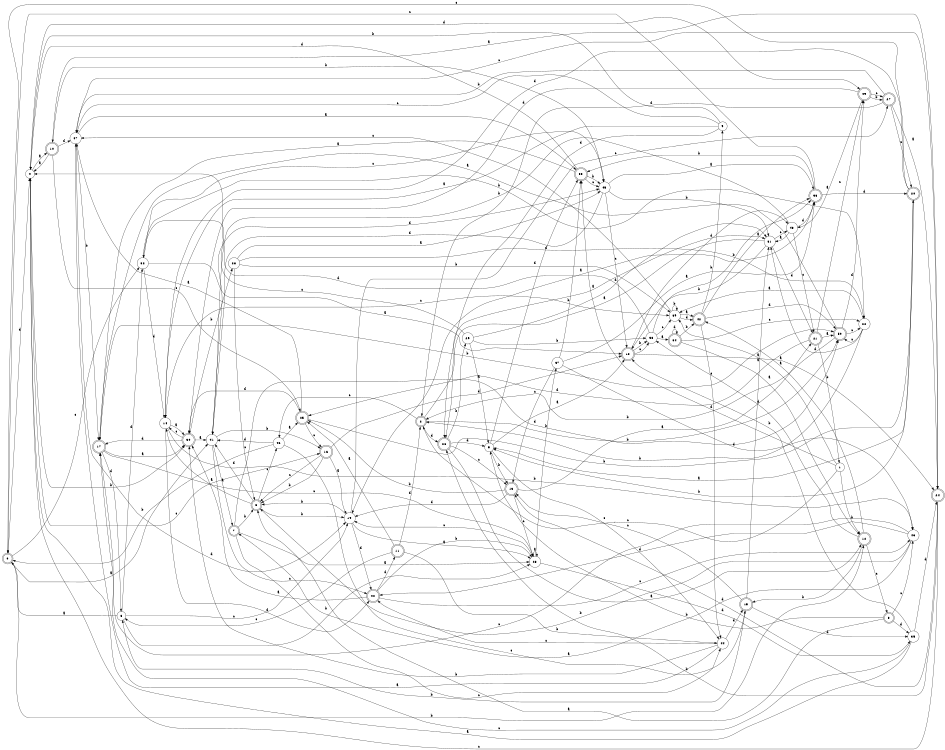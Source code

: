 digraph n41_4 {
__start0 [label="" shape="none"];

rankdir=LR;
size="8,5";

s0 [style="rounded,filled", color="black", fillcolor="white" shape="doublecircle", label="0"];
s1 [style="filled", color="black", fillcolor="white" shape="circle", label="1"];
s2 [style="rounded,filled", color="black", fillcolor="white" shape="doublecircle", label="2"];
s3 [style="rounded,filled", color="black", fillcolor="white" shape="doublecircle", label="3"];
s4 [style="filled", color="black", fillcolor="white" shape="circle", label="4"];
s5 [style="filled", color="black", fillcolor="white" shape="circle", label="5"];
s6 [style="filled", color="black", fillcolor="white" shape="circle", label="6"];
s7 [style="rounded,filled", color="black", fillcolor="white" shape="doublecircle", label="7"];
s8 [style="rounded,filled", color="black", fillcolor="white" shape="doublecircle", label="8"];
s9 [style="filled", color="black", fillcolor="white" shape="circle", label="9"];
s10 [style="rounded,filled", color="black", fillcolor="white" shape="doublecircle", label="10"];
s11 [style="rounded,filled", color="black", fillcolor="white" shape="doublecircle", label="11"];
s12 [style="rounded,filled", color="black", fillcolor="white" shape="doublecircle", label="12"];
s13 [style="rounded,filled", color="black", fillcolor="white" shape="doublecircle", label="13"];
s14 [style="filled", color="black", fillcolor="white" shape="circle", label="14"];
s15 [style="rounded,filled", color="black", fillcolor="white" shape="doublecircle", label="15"];
s16 [style="rounded,filled", color="black", fillcolor="white" shape="doublecircle", label="16"];
s17 [style="rounded,filled", color="black", fillcolor="white" shape="doublecircle", label="17"];
s18 [style="rounded,filled", color="black", fillcolor="white" shape="doublecircle", label="18"];
s19 [style="filled", color="black", fillcolor="white" shape="circle", label="19"];
s20 [style="rounded,filled", color="black", fillcolor="white" shape="doublecircle", label="20"];
s21 [style="rounded,filled", color="black", fillcolor="white" shape="doublecircle", label="21"];
s22 [style="filled", color="black", fillcolor="white" shape="circle", label="22"];
s23 [style="filled", color="black", fillcolor="white" shape="circle", label="23"];
s24 [style="rounded,filled", color="black", fillcolor="white" shape="doublecircle", label="24"];
s25 [style="rounded,filled", color="black", fillcolor="white" shape="doublecircle", label="25"];
s26 [style="rounded,filled", color="black", fillcolor="white" shape="doublecircle", label="26"];
s27 [style="rounded,filled", color="black", fillcolor="white" shape="doublecircle", label="27"];
s28 [style="filled", color="black", fillcolor="white" shape="circle", label="28"];
s29 [style="filled", color="black", fillcolor="white" shape="circle", label="29"];
s30 [style="rounded,filled", color="black", fillcolor="white" shape="doublecircle", label="30"];
s31 [style="filled", color="black", fillcolor="white" shape="circle", label="31"];
s32 [style="filled", color="black", fillcolor="white" shape="circle", label="32"];
s33 [style="rounded,filled", color="black", fillcolor="white" shape="doublecircle", label="33"];
s34 [style="rounded,filled", color="black", fillcolor="white" shape="doublecircle", label="34"];
s35 [style="filled", color="black", fillcolor="white" shape="circle", label="35"];
s36 [style="rounded,filled", color="black", fillcolor="white" shape="doublecircle", label="36"];
s37 [style="filled", color="black", fillcolor="white" shape="circle", label="37"];
s38 [style="filled", color="black", fillcolor="white" shape="circle", label="38"];
s39 [style="filled", color="black", fillcolor="white" shape="circle", label="39"];
s40 [style="rounded,filled", color="black", fillcolor="white" shape="doublecircle", label="40"];
s41 [style="filled", color="black", fillcolor="white" shape="circle", label="41"];
s42 [style="rounded,filled", color="black", fillcolor="white" shape="doublecircle", label="42"];
s43 [style="filled", color="black", fillcolor="white" shape="circle", label="43"];
s44 [style="filled", color="black", fillcolor="white" shape="circle", label="44"];
s45 [style="filled", color="black", fillcolor="white" shape="circle", label="45"];
s46 [style="filled", color="black", fillcolor="white" shape="circle", label="46"];
s47 [style="filled", color="black", fillcolor="white" shape="circle", label="47"];
s48 [style="filled", color="black", fillcolor="white" shape="circle", label="48"];
s49 [style="rounded,filled", color="black", fillcolor="white" shape="doublecircle", label="49"];
s50 [style="rounded,filled", color="black", fillcolor="white" shape="doublecircle", label="50"];
s0 -> s41 [label="a"];
s0 -> s12 [label="b"];
s0 -> s32 [label="c"];
s0 -> s4 [label="d"];
s1 -> s39 [label="a"];
s1 -> s12 [label="b"];
s1 -> s2 [label="c"];
s1 -> s33 [label="d"];
s2 -> s31 [label="a"];
s2 -> s50 [label="b"];
s2 -> s46 [label="c"];
s2 -> s26 [label="d"];
s3 -> s14 [label="a"];
s3 -> s19 [label="b"];
s3 -> s46 [label="c"];
s3 -> s41 [label="d"];
s4 -> s10 [label="a"];
s4 -> s30 [label="b"];
s4 -> s16 [label="c"];
s4 -> s49 [label="d"];
s5 -> s18 [label="a"];
s5 -> s13 [label="b"];
s5 -> s44 [label="c"];
s5 -> s33 [label="d"];
s6 -> s0 [label="a"];
s6 -> s23 [label="b"];
s6 -> s19 [label="c"];
s6 -> s32 [label="d"];
s7 -> s23 [label="a"];
s7 -> s3 [label="b"];
s7 -> s44 [label="c"];
s7 -> s50 [label="d"];
s8 -> s3 [label="a"];
s8 -> s5 [label="b"];
s8 -> s43 [label="c"];
s8 -> s35 [label="d"];
s9 -> s14 [label="a"];
s9 -> s4 [label="b"];
s9 -> s47 [label="c"];
s9 -> s26 [label="d"];
s10 -> s4 [label="a"];
s10 -> s45 [label="b"];
s10 -> s25 [label="c"];
s10 -> s47 [label="d"];
s11 -> s25 [label="a"];
s11 -> s44 [label="b"];
s11 -> s6 [label="c"];
s11 -> s2 [label="d"];
s12 -> s42 [label="a"];
s12 -> s15 [label="b"];
s12 -> s8 [label="c"];
s12 -> s38 [label="d"];
s13 -> s21 [label="a"];
s13 -> s25 [label="b"];
s13 -> s23 [label="c"];
s13 -> s19 [label="d"];
s14 -> s30 [label="a"];
s14 -> s43 [label="b"];
s14 -> s39 [label="c"];
s14 -> s40 [label="d"];
s15 -> s31 [label="a"];
s15 -> s6 [label="b"];
s15 -> s13 [label="c"];
s15 -> s35 [label="d"];
s16 -> s19 [label="a"];
s16 -> s3 [label="b"];
s16 -> s3 [label="c"];
s16 -> s18 [label="d"];
s17 -> s30 [label="a"];
s17 -> s50 [label="b"];
s17 -> s23 [label="c"];
s17 -> s6 [label="d"];
s18 -> s24 [label="a"];
s18 -> s38 [label="b"];
s18 -> s38 [label="c"];
s18 -> s48 [label="d"];
s19 -> s23 [label="a"];
s19 -> s3 [label="b"];
s19 -> s27 [label="c"];
s19 -> s40 [label="d"];
s20 -> s5 [label="a"];
s20 -> s5 [label="b"];
s20 -> s0 [label="c"];
s20 -> s14 [label="d"];
s21 -> s50 [label="a"];
s21 -> s1 [label="b"];
s21 -> s49 [label="c"];
s21 -> s25 [label="d"];
s22 -> s39 [label="a"];
s22 -> s2 [label="b"];
s22 -> s50 [label="c"];
s22 -> s31 [label="d"];
s23 -> s23 [label="a"];
s23 -> s37 [label="b"];
s23 -> s19 [label="c"];
s23 -> s35 [label="d"];
s24 -> s10 [label="a"];
s24 -> s26 [label="b"];
s24 -> s4 [label="c"];
s24 -> s13 [label="d"];
s25 -> s47 [label="a"];
s25 -> s20 [label="b"];
s25 -> s16 [label="c"];
s25 -> s30 [label="d"];
s26 -> s12 [label="a"];
s26 -> s29 [label="b"];
s26 -> s13 [label="c"];
s26 -> s5 [label="d"];
s27 -> s24 [label="a"];
s27 -> s47 [label="b"];
s27 -> s20 [label="c"];
s27 -> s2 [label="d"];
s28 -> s45 [label="a"];
s28 -> s39 [label="b"];
s28 -> s3 [label="c"];
s28 -> s22 [label="d"];
s29 -> s5 [label="a"];
s29 -> s38 [label="b"];
s29 -> s32 [label="c"];
s29 -> s31 [label="d"];
s30 -> s41 [label="a"];
s30 -> s28 [label="b"];
s30 -> s14 [label="c"];
s30 -> s17 [label="d"];
s31 -> s26 [label="a"];
s31 -> s18 [label="b"];
s31 -> s48 [label="c"];
s31 -> s21 [label="d"];
s32 -> s18 [label="a"];
s32 -> s22 [label="b"];
s32 -> s45 [label="c"];
s32 -> s14 [label="d"];
s33 -> s17 [label="a"];
s33 -> s45 [label="b"];
s33 -> s45 [label="c"];
s33 -> s4 [label="d"];
s34 -> s12 [label="a"];
s34 -> s42 [label="b"];
s34 -> s22 [label="c"];
s34 -> s34 [label="d"];
s35 -> s4 [label="a"];
s35 -> s18 [label="b"];
s35 -> s17 [label="c"];
s35 -> s24 [label="d"];
s36 -> s19 [label="a"];
s36 -> s33 [label="b"];
s36 -> s0 [label="c"];
s36 -> s20 [label="d"];
s37 -> s36 [label="a"];
s37 -> s33 [label="b"];
s37 -> s13 [label="c"];
s37 -> s43 [label="d"];
s38 -> s34 [label="a"];
s38 -> s36 [label="b"];
s38 -> s39 [label="c"];
s38 -> s4 [label="d"];
s39 -> s42 [label="a"];
s39 -> s39 [label="b"];
s39 -> s47 [label="c"];
s39 -> s42 [label="d"];
s40 -> s30 [label="a"];
s40 -> s23 [label="b"];
s40 -> s43 [label="c"];
s40 -> s11 [label="d"];
s41 -> s7 [label="a"];
s41 -> s16 [label="b"];
s41 -> s40 [label="c"];
s41 -> s45 [label="d"];
s42 -> s36 [label="a"];
s42 -> s9 [label="b"];
s42 -> s44 [label="c"];
s42 -> s50 [label="d"];
s43 -> s7 [label="a"];
s43 -> s3 [label="b"];
s43 -> s17 [label="c"];
s43 -> s40 [label="d"];
s44 -> s47 [label="a"];
s44 -> s30 [label="b"];
s44 -> s40 [label="c"];
s44 -> s15 [label="d"];
s45 -> s36 [label="a"];
s45 -> s31 [label="b"];
s45 -> s18 [label="c"];
s45 -> s41 [label="d"];
s46 -> s25 [label="a"];
s46 -> s0 [label="b"];
s46 -> s15 [label="c"];
s46 -> s41 [label="d"];
s47 -> s33 [label="a"];
s47 -> s17 [label="b"];
s47 -> s24 [label="c"];
s47 -> s19 [label="d"];
s48 -> s31 [label="a"];
s48 -> s41 [label="b"];
s48 -> s21 [label="c"];
s48 -> s36 [label="d"];
s49 -> s48 [label="a"];
s49 -> s27 [label="b"];
s49 -> s27 [label="c"];
s49 -> s30 [label="d"];
s50 -> s17 [label="a"];
s50 -> s2 [label="b"];
s50 -> s22 [label="c"];
s50 -> s49 [label="d"];

}
